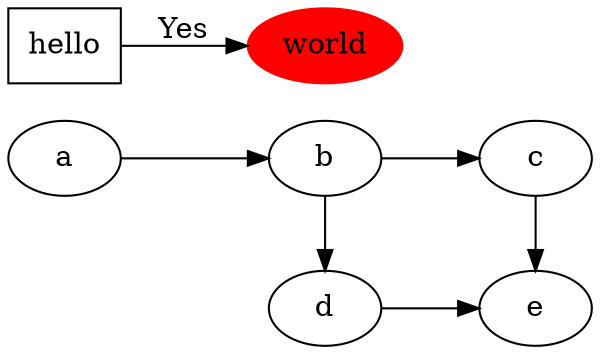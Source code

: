 digraph G {
// Graph1
   rankdir=LR;
   a -> b;
   b -> c;
   subgraph x{
       rank=same;
       b->d;
   }
   subgraph y{
       //rank = same;
       d->e;
   }
   subgraph z{
     rank=same;
     c->e;
   }

// Graph2
    hello [shape=box]; //设置节点属性
    world [style=filled, color="1,1,1"]; //节点多个属性用逗号分开
    hello -> world [label="Yes"]; //设置边的属性
}